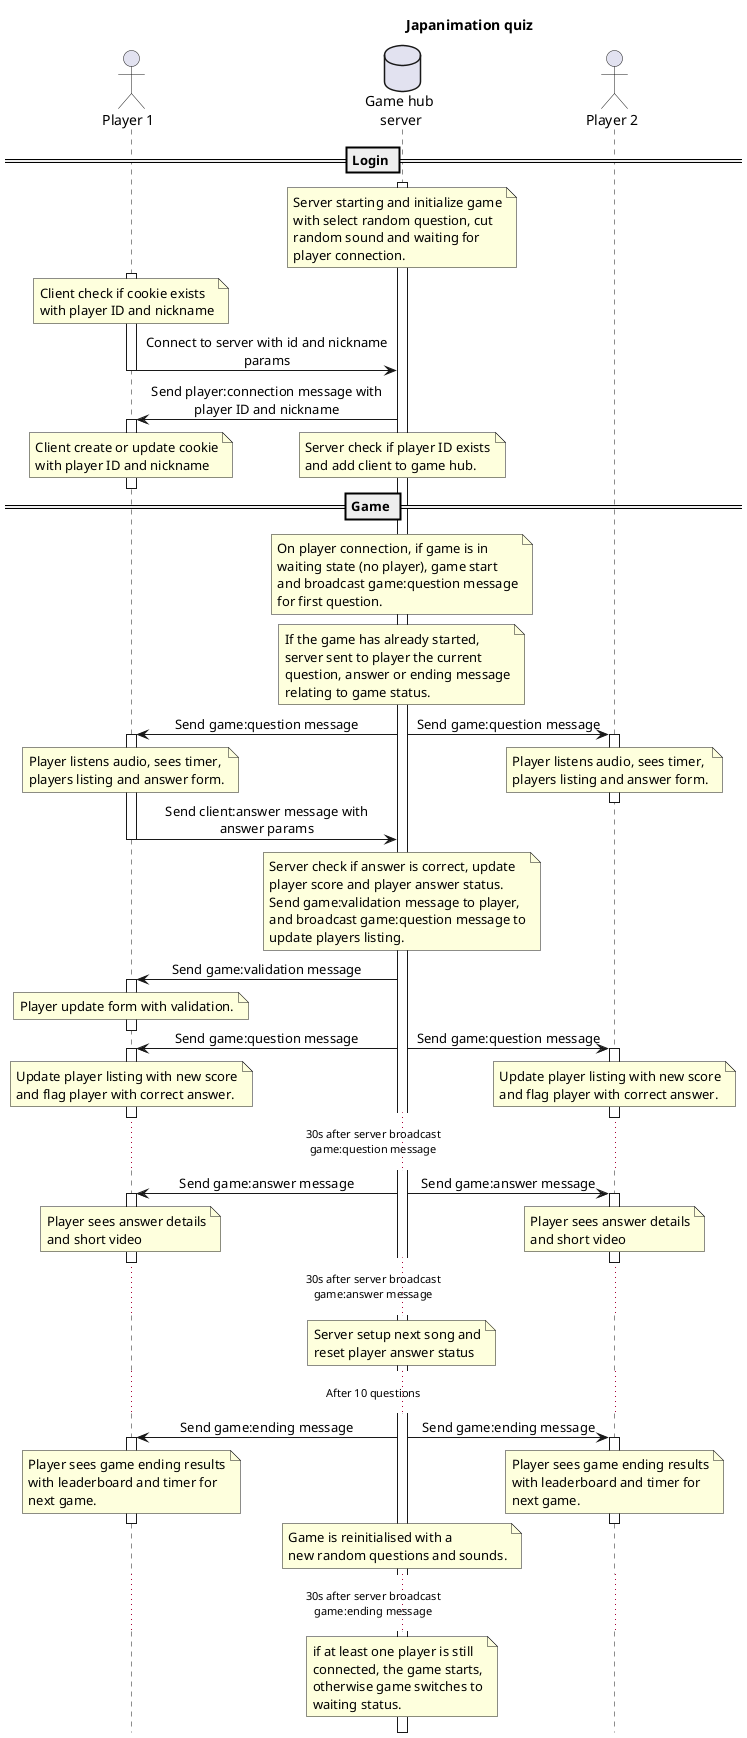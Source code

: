 @startuml
'https://plantuml.com/sequence-diagram
scale 1
hide footbox
skinparam maxMessageSize 250
!pragma teoz true
skinparam sequenceMessageAlign center

title Japanimation quiz

actor "Player 1" as Player
database "Game hub\n server" as Server
actor "Player 2" as Player2

== Login ==

activate Server
note over Server
Server starting and initialize game
with select random question, cut
random sound and waiting for
player connection.
end note

activate Player
note over Player
Client check if cookie exists
with player ID and nickname
end note
Player -> Server: Connect to server with id and nickname params
deactivate Player

Server -> Player: Send player:connection message with player ID and nickname

activate Player
note over Player
Client create or update cookie
with player ID and nickname
end note
/note over Server
Server check if player ID exists
and add client to game hub.
end note
deactivate Player

== Game ==

note over Server
On player connection, if game is in
waiting state (no player), game start
and broadcast game:question message
for first question.
end note
note over Server
If the game has already started,
server sent to player the current
question, answer or ending message
relating to game status.
end note
Server -> Player: Send game:question message
& Server -> Player2: Send game:question message

activate Player
activate Player2
note over Player
Player listens audio, sees timer,
players listing and answer form.
end note
/note over Player2
Player listens audio, sees timer,
players listing and answer form.
end note
deactivate Player2

Player -> Server: Send client:answer message with answer params
deactivate Player
note over Server
Server check if answer is correct, update
player score and player answer status.
Send game:validation message to player,
and broadcast game:question message to
update players listing.
end note

Server -> Player: Send game:validation message
activate Player
note over Player
Player update form with validation.
end note
deactivate Player

Server -> Player: Send game:question message
& Server -> Player2: Send game:question message
activate Player
activate Player2
note over Player
Update player listing with new score
and flag player with correct answer.
end note
/note over Player2
Update player listing with new score
and flag player with correct answer.
end note
deactivate Player2
deactivate Player

...30s after server broadcast\ngame:question message...

Server -> Player: Send game:answer message
& Server -> Player2: Send game:answer message
activate Player
activate Player2
note over Player
Player sees answer details
and short video
end note
/note over Player2
Player sees answer details
and short video
end note
deactivate Player2
deactivate Player

...30s after server broadcast\ngame:answer message...

note over Server
Server setup next song and
reset player answer status
end note

...After 10 questions...

Server -> Player: Send game:ending message
& Server -> Player2: Send game:ending message
activate Player
activate Player2
note over Player
Player sees game ending results
with leaderboard and timer for
next game.
end note
/note over Player2
Player sees game ending results
with leaderboard and timer for
next game.
end note
deactivate Player2
deactivate Player

note over Server
Game is reinitialised with a
new random questions and sounds.
end note

...30s after server broadcast\ngame:ending message...

note over Server
if at least one player is still
connected, the game starts,
otherwise game switches to
waiting status.
end note

@enduml
